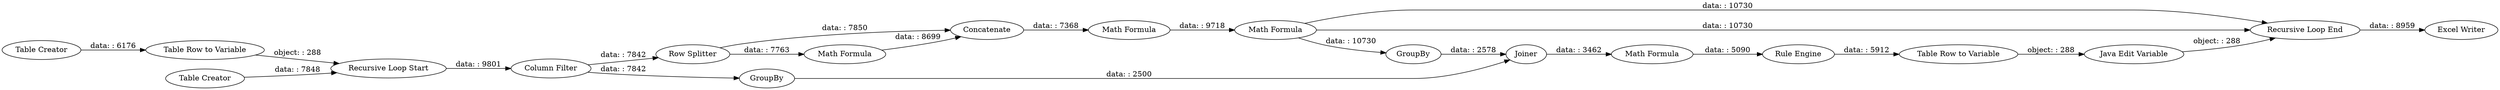 digraph {
	"-4427566736301183890_5" [label="Math Formula"]
	"-4427566736301183890_30" [label="Recursive Loop End"]
	"-4427566736301183890_22" [label="Rule Engine"]
	"-4427566736301183890_27" [label="Table Row to Variable"]
	"-4427566736301183890_33" [label=Joiner]
	"-4427566736301183890_17" [label="Row Splitter"]
	"-4427566736301183890_6" [label="Math Formula"]
	"-4427566736301183890_37" [label=GroupBy]
	"-4427566736301183890_8" [label="Table Creator"]
	"-4427566736301183890_28" [label="Java Edit Variable"]
	"-4427566736301183890_40" [label="Excel Writer"]
	"-4427566736301183890_13" [label="Table Row to Variable"]
	"-4427566736301183890_39" [label="Table Creator"]
	"-4427566736301183890_20" [label="Math Formula"]
	"-4427566736301183890_29" [label="Recursive Loop Start"]
	"-4427566736301183890_19" [label=Concatenate]
	"-4427566736301183890_10" [label="Column Filter"]
	"-4427566736301183890_36" [label=GroupBy]
	"-4427566736301183890_18" [label="Math Formula"]
	"-4427566736301183890_37" -> "-4427566736301183890_33" [label="data: : 2578"]
	"-4427566736301183890_6" -> "-4427566736301183890_30" [label="data: : 10730"]
	"-4427566736301183890_29" -> "-4427566736301183890_10" [label="data: : 9801"]
	"-4427566736301183890_27" -> "-4427566736301183890_28" [label="object: : 288"]
	"-4427566736301183890_13" -> "-4427566736301183890_29" [label="object: : 288"]
	"-4427566736301183890_5" -> "-4427566736301183890_6" [label="data: : 9718"]
	"-4427566736301183890_20" -> "-4427566736301183890_22" [label="data: : 5090"]
	"-4427566736301183890_19" -> "-4427566736301183890_5" [label="data: : 7368"]
	"-4427566736301183890_8" -> "-4427566736301183890_13" [label="data: : 6176"]
	"-4427566736301183890_17" -> "-4427566736301183890_18" [label="data: : 7763"]
	"-4427566736301183890_6" -> "-4427566736301183890_30" [label="data: : 10730"]
	"-4427566736301183890_18" -> "-4427566736301183890_19" [label="data: : 8699"]
	"-4427566736301183890_30" -> "-4427566736301183890_40" [label="data: : 8959"]
	"-4427566736301183890_17" -> "-4427566736301183890_19" [label="data: : 7850"]
	"-4427566736301183890_36" -> "-4427566736301183890_33" [label="data: : 2500"]
	"-4427566736301183890_28" -> "-4427566736301183890_30" [label="object: : 288"]
	"-4427566736301183890_22" -> "-4427566736301183890_27" [label="data: : 5912"]
	"-4427566736301183890_6" -> "-4427566736301183890_37" [label="data: : 10730"]
	"-4427566736301183890_10" -> "-4427566736301183890_17" [label="data: : 7842"]
	"-4427566736301183890_10" -> "-4427566736301183890_36" [label="data: : 7842"]
	"-4427566736301183890_39" -> "-4427566736301183890_29" [label="data: : 7848"]
	"-4427566736301183890_33" -> "-4427566736301183890_20" [label="data: : 3462"]
	rankdir=LR
}
